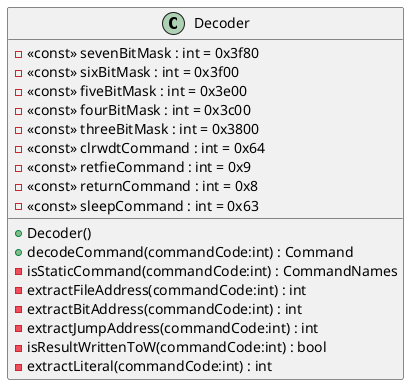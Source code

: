 @startuml
class Decoder {
    - <<const>> sevenBitMask : int = 0x3f80
    - <<const>> sixBitMask : int = 0x3f00
    - <<const>> fiveBitMask : int = 0x3e00
    - <<const>> fourBitMask : int = 0x3c00
    - <<const>> threeBitMask : int = 0x3800
    - <<const>> clrwdtCommand : int = 0x64
    - <<const>> retfieCommand : int = 0x9
    - <<const>> returnCommand : int = 0x8
    - <<const>> sleepCommand : int = 0x63
    + Decoder()
    + decodeCommand(commandCode:int) : Command
    - isStaticCommand(commandCode:int) : CommandNames
    - extractFileAddress(commandCode:int) : int
    - extractBitAddress(commandCode:int) : int
    - extractJumpAddress(commandCode:int) : int
    - isResultWrittenToW(commandCode:int) : bool
    - extractLiteral(commandCode:int) : int
}
@enduml
